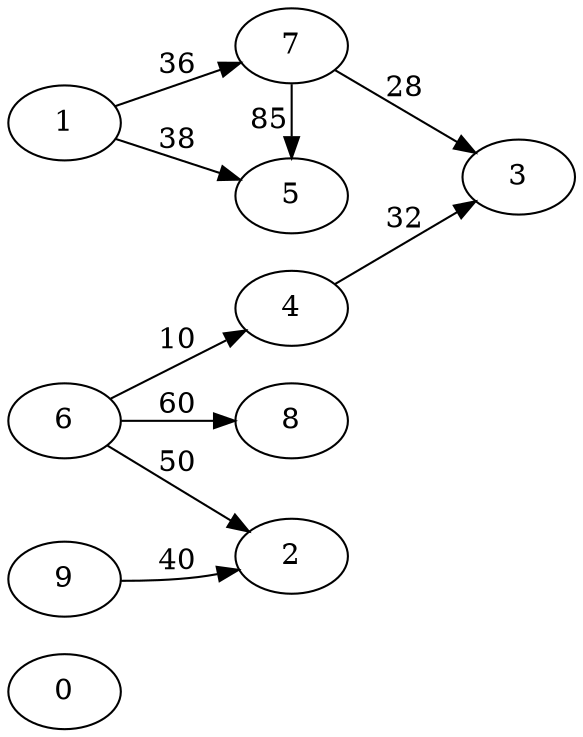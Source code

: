digraph G {
ranksep = "equally";
rankdir = LR;
{rank = same; 0; };
{rank = same; 1; };
{rank = same; 5; 7; };
{rank = same; 3; };
{rank = same; 2; };
{rank = same; 4; };
{rank = same; };
{rank = same; 6; };
{rank = same; 8; };
{rank = same; 9; };
{rank = same; };
0
1->5[label="38"];
1->7[label="36"];
5
7->5[label="85"];
7->3[label="28"];
3
2
4->3[label="32"];
6->8[label="60"];
6->4[label="10"];
6->2[label="50"];
8
9->2[label="40"];
}
